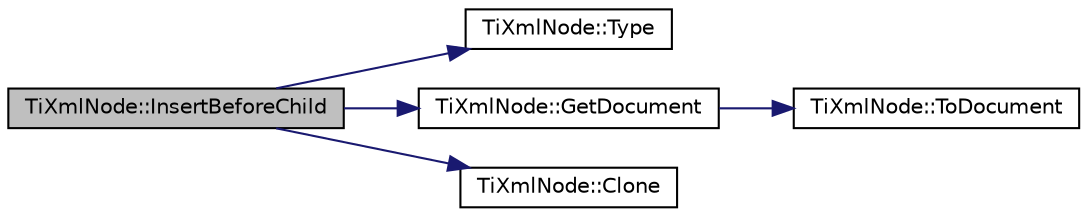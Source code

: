 digraph "TiXmlNode::InsertBeforeChild"
{
  edge [fontname="Helvetica",fontsize="10",labelfontname="Helvetica",labelfontsize="10"];
  node [fontname="Helvetica",fontsize="10",shape=record];
  rankdir="LR";
  Node1 [label="TiXmlNode::InsertBeforeChild",height=0.2,width=0.4,color="black", fillcolor="grey75", style="filled", fontcolor="black"];
  Node1 -> Node2 [color="midnightblue",fontsize="10",style="solid",fontname="Helvetica"];
  Node2 [label="TiXmlNode::Type",height=0.2,width=0.4,color="black", fillcolor="white", style="filled",URL="$d9/dca/class_ti_xml_node.html#a57b99d5c97d67a42b9752f5210a1ba5e"];
  Node1 -> Node3 [color="midnightblue",fontsize="10",style="solid",fontname="Helvetica"];
  Node3 [label="TiXmlNode::GetDocument",height=0.2,width=0.4,color="black", fillcolor="white", style="filled",URL="$d9/dca/class_ti_xml_node.html#aa66f4ebcd175204a168ed7c2d7b43071"];
  Node3 -> Node4 [color="midnightblue",fontsize="10",style="solid",fontname="Helvetica"];
  Node4 [label="TiXmlNode::ToDocument",height=0.2,width=0.4,color="black", fillcolor="white", style="filled",URL="$d9/dca/class_ti_xml_node.html#a8a4cda4b15c29f64cff419309aebed08",tooltip="Cast to a more defined type. Will return null if not of the requested type. "];
  Node1 -> Node5 [color="midnightblue",fontsize="10",style="solid",fontname="Helvetica"];
  Node5 [label="TiXmlNode::Clone",height=0.2,width=0.4,color="black", fillcolor="white", style="filled",URL="$d9/dca/class_ti_xml_node.html#a4508cc3a2d7a98e96a54cc09c37a78a4"];
}

